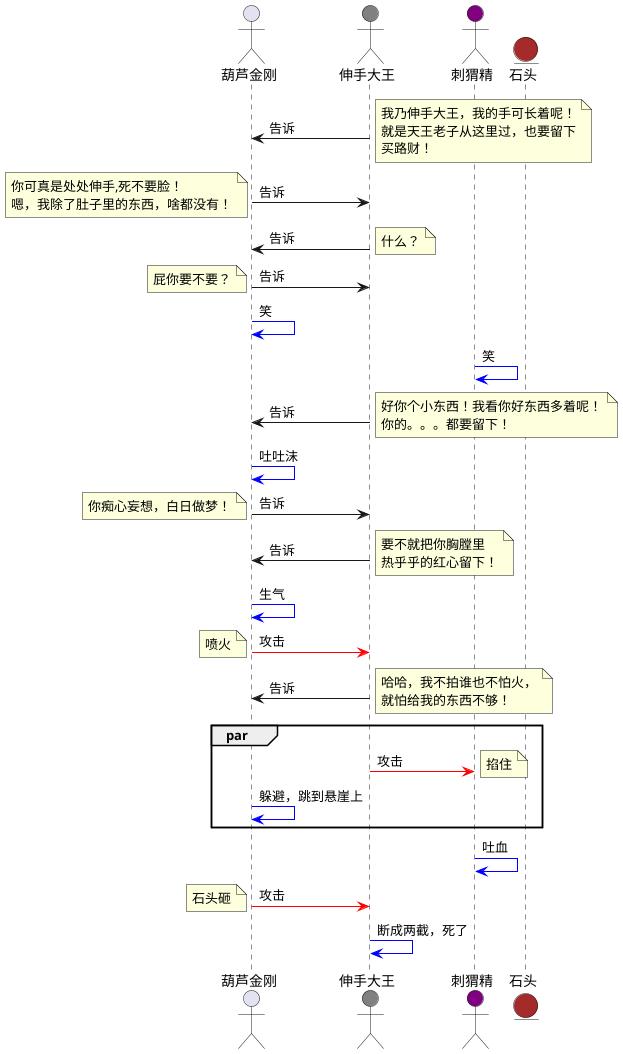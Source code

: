 @startuml
'https://plantuml.com/sequence-diagram
actor "葫芦金刚" as hulu
actor "伸手大王" as stretching  #grey
actor "刺猬精" as hedgehog   #purple
entity "石头" as rock    #brown
stretching -> hulu:告诉
note right
我乃伸手大王，我的手可长着呢！
就是天王老子从这里过，也要留下
买路财！
end note
hulu->stretching:告诉
note left
你可真是处处伸手,死不要脸！
嗯，我除了肚子里的东西，啥都没有！
end note
stretching -> hulu:告诉
note right
什么？
end note
hulu->stretching:告诉
note left
屁你要不要？
end note
hulu-[#blue]>hulu:笑
hedgehog-[#blue]>hedgehog:笑
stretching -> hulu:告诉
note right
好你个小东西！我看你好东西多着呢！
你的。。。都要留下！
end note
hulu-[#blue]>hulu:吐吐沫
hulu->stretching:告诉
note left
你痴心妄想，白日做梦！
end note
stretching -> hulu:告诉
note right
要不就把你胸膛里
热乎乎的红心留下！
end note
hulu-[#blue]>hulu:生气
hulu-[#red]>stretching:攻击
note left
喷火
end note
stretching -> hulu:告诉
note right
哈哈，我不拍谁也不怕火，
就怕给我的东西不够！
end note
par
stretching-[#red]>hedgehog:攻击
note right
掐住
end note
hulu-[#blue]>hulu:躲避，跳到悬崖上
end
hedgehog-[#blue]>hedgehog:吐血
hulu-[#red]>stretching:攻击
note left
石头砸
end note
stretching-[#blue]>stretching:断成两截，死了
@enduml